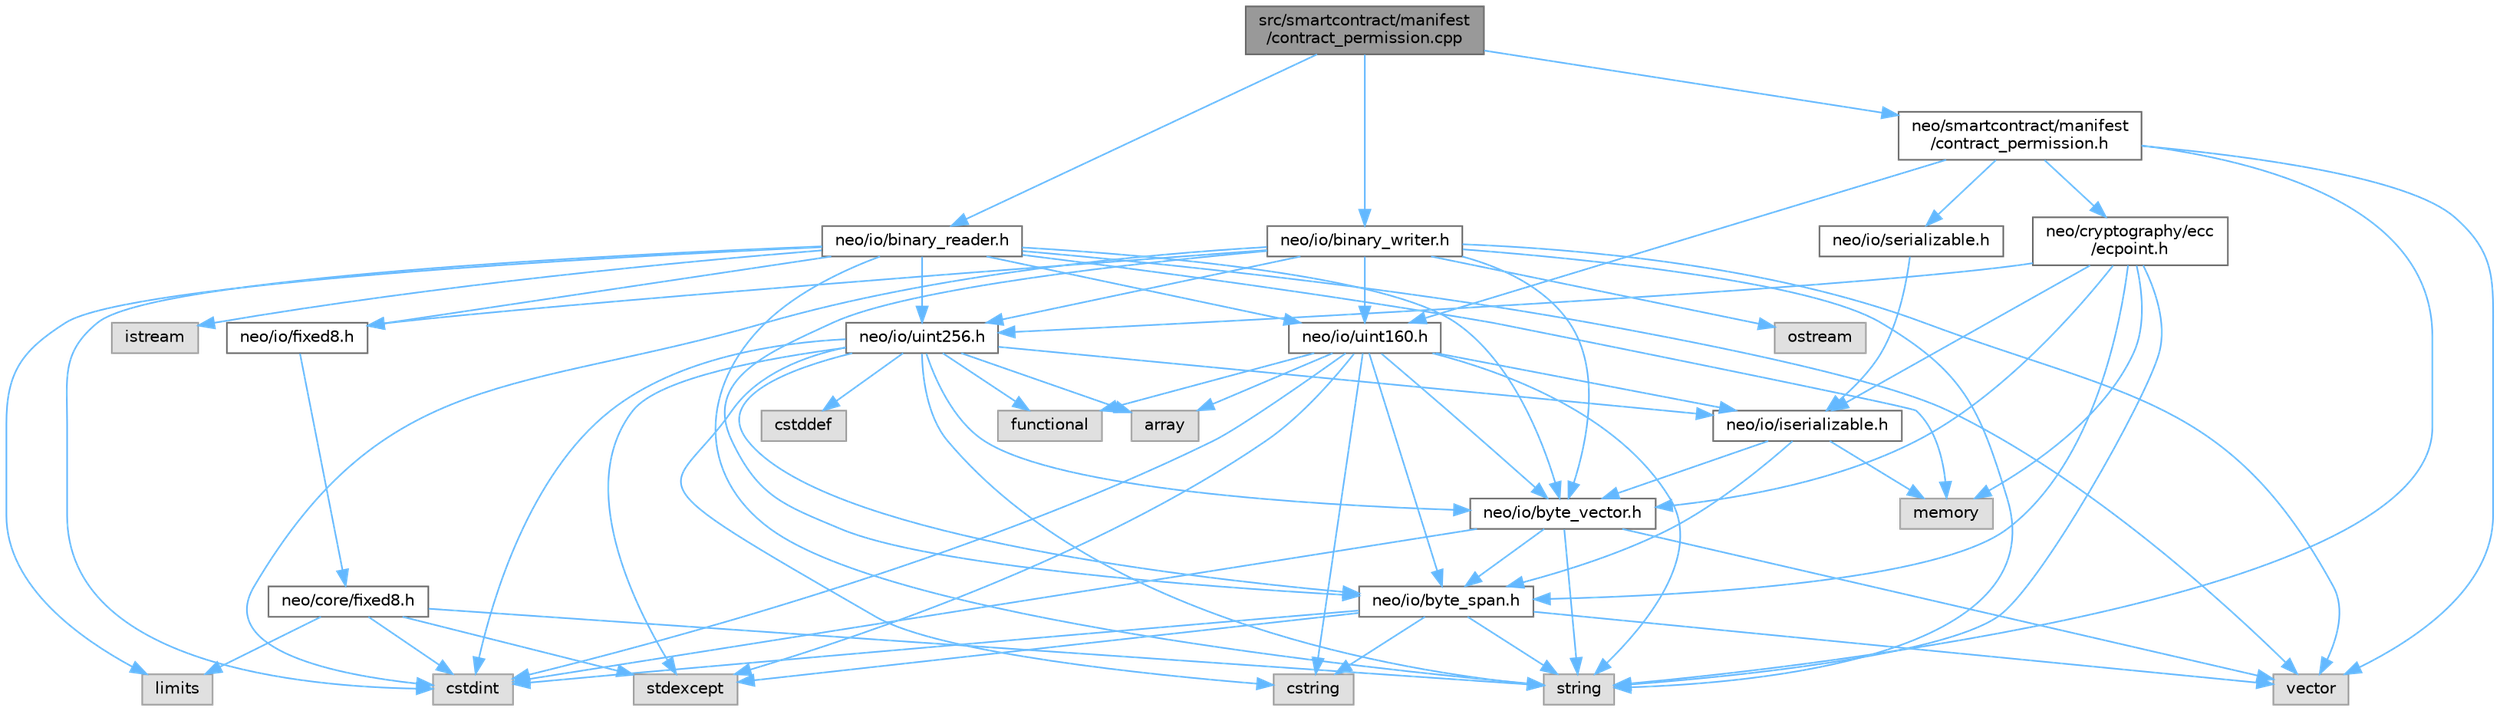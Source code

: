 digraph "src/smartcontract/manifest/contract_permission.cpp"
{
 // LATEX_PDF_SIZE
  bgcolor="transparent";
  edge [fontname=Helvetica,fontsize=10,labelfontname=Helvetica,labelfontsize=10];
  node [fontname=Helvetica,fontsize=10,shape=box,height=0.2,width=0.4];
  Node1 [id="Node000001",label="src/smartcontract/manifest\l/contract_permission.cpp",height=0.2,width=0.4,color="gray40", fillcolor="grey60", style="filled", fontcolor="black",tooltip=" "];
  Node1 -> Node2 [id="edge71_Node000001_Node000002",color="steelblue1",style="solid",tooltip=" "];
  Node2 [id="Node000002",label="neo/io/binary_reader.h",height=0.2,width=0.4,color="grey40", fillcolor="white", style="filled",URL="$binary__reader_8h.html",tooltip=" "];
  Node2 -> Node3 [id="edge72_Node000002_Node000003",color="steelblue1",style="solid",tooltip=" "];
  Node3 [id="Node000003",label="neo/io/byte_vector.h",height=0.2,width=0.4,color="grey40", fillcolor="white", style="filled",URL="$io_2byte__vector_8h.html",tooltip=" "];
  Node3 -> Node4 [id="edge73_Node000003_Node000004",color="steelblue1",style="solid",tooltip=" "];
  Node4 [id="Node000004",label="neo/io/byte_span.h",height=0.2,width=0.4,color="grey40", fillcolor="white", style="filled",URL="$io_2byte__span_8h.html",tooltip=" "];
  Node4 -> Node5 [id="edge74_Node000004_Node000005",color="steelblue1",style="solid",tooltip=" "];
  Node5 [id="Node000005",label="cstdint",height=0.2,width=0.4,color="grey60", fillcolor="#E0E0E0", style="filled",tooltip=" "];
  Node4 -> Node6 [id="edge75_Node000004_Node000006",color="steelblue1",style="solid",tooltip=" "];
  Node6 [id="Node000006",label="cstring",height=0.2,width=0.4,color="grey60", fillcolor="#E0E0E0", style="filled",tooltip=" "];
  Node4 -> Node7 [id="edge76_Node000004_Node000007",color="steelblue1",style="solid",tooltip=" "];
  Node7 [id="Node000007",label="stdexcept",height=0.2,width=0.4,color="grey60", fillcolor="#E0E0E0", style="filled",tooltip=" "];
  Node4 -> Node8 [id="edge77_Node000004_Node000008",color="steelblue1",style="solid",tooltip=" "];
  Node8 [id="Node000008",label="string",height=0.2,width=0.4,color="grey60", fillcolor="#E0E0E0", style="filled",tooltip=" "];
  Node4 -> Node9 [id="edge78_Node000004_Node000009",color="steelblue1",style="solid",tooltip=" "];
  Node9 [id="Node000009",label="vector",height=0.2,width=0.4,color="grey60", fillcolor="#E0E0E0", style="filled",tooltip=" "];
  Node3 -> Node5 [id="edge79_Node000003_Node000005",color="steelblue1",style="solid",tooltip=" "];
  Node3 -> Node8 [id="edge80_Node000003_Node000008",color="steelblue1",style="solid",tooltip=" "];
  Node3 -> Node9 [id="edge81_Node000003_Node000009",color="steelblue1",style="solid",tooltip=" "];
  Node2 -> Node10 [id="edge82_Node000002_Node000010",color="steelblue1",style="solid",tooltip=" "];
  Node10 [id="Node000010",label="neo/io/fixed8.h",height=0.2,width=0.4,color="grey40", fillcolor="white", style="filled",URL="$io_2fixed8_8h.html",tooltip=" "];
  Node10 -> Node11 [id="edge83_Node000010_Node000011",color="steelblue1",style="solid",tooltip=" "];
  Node11 [id="Node000011",label="neo/core/fixed8.h",height=0.2,width=0.4,color="grey40", fillcolor="white", style="filled",URL="$core_2fixed8_8h.html",tooltip=" "];
  Node11 -> Node5 [id="edge84_Node000011_Node000005",color="steelblue1",style="solid",tooltip=" "];
  Node11 -> Node12 [id="edge85_Node000011_Node000012",color="steelblue1",style="solid",tooltip=" "];
  Node12 [id="Node000012",label="limits",height=0.2,width=0.4,color="grey60", fillcolor="#E0E0E0", style="filled",tooltip=" "];
  Node11 -> Node7 [id="edge86_Node000011_Node000007",color="steelblue1",style="solid",tooltip=" "];
  Node11 -> Node8 [id="edge87_Node000011_Node000008",color="steelblue1",style="solid",tooltip=" "];
  Node2 -> Node13 [id="edge88_Node000002_Node000013",color="steelblue1",style="solid",tooltip=" "];
  Node13 [id="Node000013",label="neo/io/uint160.h",height=0.2,width=0.4,color="grey40", fillcolor="white", style="filled",URL="$uint160_8h.html",tooltip=" "];
  Node13 -> Node4 [id="edge89_Node000013_Node000004",color="steelblue1",style="solid",tooltip=" "];
  Node13 -> Node3 [id="edge90_Node000013_Node000003",color="steelblue1",style="solid",tooltip=" "];
  Node13 -> Node14 [id="edge91_Node000013_Node000014",color="steelblue1",style="solid",tooltip=" "];
  Node14 [id="Node000014",label="neo/io/iserializable.h",height=0.2,width=0.4,color="grey40", fillcolor="white", style="filled",URL="$iserializable_8h.html",tooltip=" "];
  Node14 -> Node4 [id="edge92_Node000014_Node000004",color="steelblue1",style="solid",tooltip=" "];
  Node14 -> Node3 [id="edge93_Node000014_Node000003",color="steelblue1",style="solid",tooltip=" "];
  Node14 -> Node15 [id="edge94_Node000014_Node000015",color="steelblue1",style="solid",tooltip=" "];
  Node15 [id="Node000015",label="memory",height=0.2,width=0.4,color="grey60", fillcolor="#E0E0E0", style="filled",tooltip=" "];
  Node13 -> Node16 [id="edge95_Node000013_Node000016",color="steelblue1",style="solid",tooltip=" "];
  Node16 [id="Node000016",label="array",height=0.2,width=0.4,color="grey60", fillcolor="#E0E0E0", style="filled",tooltip=" "];
  Node13 -> Node5 [id="edge96_Node000013_Node000005",color="steelblue1",style="solid",tooltip=" "];
  Node13 -> Node6 [id="edge97_Node000013_Node000006",color="steelblue1",style="solid",tooltip=" "];
  Node13 -> Node17 [id="edge98_Node000013_Node000017",color="steelblue1",style="solid",tooltip=" "];
  Node17 [id="Node000017",label="functional",height=0.2,width=0.4,color="grey60", fillcolor="#E0E0E0", style="filled",tooltip=" "];
  Node13 -> Node7 [id="edge99_Node000013_Node000007",color="steelblue1",style="solid",tooltip=" "];
  Node13 -> Node8 [id="edge100_Node000013_Node000008",color="steelblue1",style="solid",tooltip=" "];
  Node2 -> Node18 [id="edge101_Node000002_Node000018",color="steelblue1",style="solid",tooltip=" "];
  Node18 [id="Node000018",label="neo/io/uint256.h",height=0.2,width=0.4,color="grey40", fillcolor="white", style="filled",URL="$uint256_8h.html",tooltip=" "];
  Node18 -> Node4 [id="edge102_Node000018_Node000004",color="steelblue1",style="solid",tooltip=" "];
  Node18 -> Node3 [id="edge103_Node000018_Node000003",color="steelblue1",style="solid",tooltip=" "];
  Node18 -> Node14 [id="edge104_Node000018_Node000014",color="steelblue1",style="solid",tooltip=" "];
  Node18 -> Node16 [id="edge105_Node000018_Node000016",color="steelblue1",style="solid",tooltip=" "];
  Node18 -> Node19 [id="edge106_Node000018_Node000019",color="steelblue1",style="solid",tooltip=" "];
  Node19 [id="Node000019",label="cstddef",height=0.2,width=0.4,color="grey60", fillcolor="#E0E0E0", style="filled",tooltip=" "];
  Node18 -> Node5 [id="edge107_Node000018_Node000005",color="steelblue1",style="solid",tooltip=" "];
  Node18 -> Node6 [id="edge108_Node000018_Node000006",color="steelblue1",style="solid",tooltip=" "];
  Node18 -> Node17 [id="edge109_Node000018_Node000017",color="steelblue1",style="solid",tooltip=" "];
  Node18 -> Node7 [id="edge110_Node000018_Node000007",color="steelblue1",style="solid",tooltip=" "];
  Node18 -> Node8 [id="edge111_Node000018_Node000008",color="steelblue1",style="solid",tooltip=" "];
  Node2 -> Node5 [id="edge112_Node000002_Node000005",color="steelblue1",style="solid",tooltip=" "];
  Node2 -> Node20 [id="edge113_Node000002_Node000020",color="steelblue1",style="solid",tooltip=" "];
  Node20 [id="Node000020",label="istream",height=0.2,width=0.4,color="grey60", fillcolor="#E0E0E0", style="filled",tooltip=" "];
  Node2 -> Node12 [id="edge114_Node000002_Node000012",color="steelblue1",style="solid",tooltip=" "];
  Node2 -> Node15 [id="edge115_Node000002_Node000015",color="steelblue1",style="solid",tooltip=" "];
  Node2 -> Node8 [id="edge116_Node000002_Node000008",color="steelblue1",style="solid",tooltip=" "];
  Node2 -> Node9 [id="edge117_Node000002_Node000009",color="steelblue1",style="solid",tooltip=" "];
  Node1 -> Node21 [id="edge118_Node000001_Node000021",color="steelblue1",style="solid",tooltip=" "];
  Node21 [id="Node000021",label="neo/io/binary_writer.h",height=0.2,width=0.4,color="grey40", fillcolor="white", style="filled",URL="$binary__writer_8h.html",tooltip=" "];
  Node21 -> Node4 [id="edge119_Node000021_Node000004",color="steelblue1",style="solid",tooltip=" "];
  Node21 -> Node3 [id="edge120_Node000021_Node000003",color="steelblue1",style="solid",tooltip=" "];
  Node21 -> Node10 [id="edge121_Node000021_Node000010",color="steelblue1",style="solid",tooltip=" "];
  Node21 -> Node13 [id="edge122_Node000021_Node000013",color="steelblue1",style="solid",tooltip=" "];
  Node21 -> Node18 [id="edge123_Node000021_Node000018",color="steelblue1",style="solid",tooltip=" "];
  Node21 -> Node5 [id="edge124_Node000021_Node000005",color="steelblue1",style="solid",tooltip=" "];
  Node21 -> Node22 [id="edge125_Node000021_Node000022",color="steelblue1",style="solid",tooltip=" "];
  Node22 [id="Node000022",label="ostream",height=0.2,width=0.4,color="grey60", fillcolor="#E0E0E0", style="filled",tooltip=" "];
  Node21 -> Node8 [id="edge126_Node000021_Node000008",color="steelblue1",style="solid",tooltip=" "];
  Node21 -> Node9 [id="edge127_Node000021_Node000009",color="steelblue1",style="solid",tooltip=" "];
  Node1 -> Node23 [id="edge128_Node000001_Node000023",color="steelblue1",style="solid",tooltip=" "];
  Node23 [id="Node000023",label="neo/smartcontract/manifest\l/contract_permission.h",height=0.2,width=0.4,color="grey40", fillcolor="white", style="filled",URL="$contract__permission_8h.html",tooltip=" "];
  Node23 -> Node24 [id="edge129_Node000023_Node000024",color="steelblue1",style="solid",tooltip=" "];
  Node24 [id="Node000024",label="neo/cryptography/ecc\l/ecpoint.h",height=0.2,width=0.4,color="grey40", fillcolor="white", style="filled",URL="$ecpoint_8h.html",tooltip=" "];
  Node24 -> Node4 [id="edge130_Node000024_Node000004",color="steelblue1",style="solid",tooltip=" "];
  Node24 -> Node3 [id="edge131_Node000024_Node000003",color="steelblue1",style="solid",tooltip=" "];
  Node24 -> Node14 [id="edge132_Node000024_Node000014",color="steelblue1",style="solid",tooltip=" "];
  Node24 -> Node18 [id="edge133_Node000024_Node000018",color="steelblue1",style="solid",tooltip=" "];
  Node24 -> Node15 [id="edge134_Node000024_Node000015",color="steelblue1",style="solid",tooltip=" "];
  Node24 -> Node8 [id="edge135_Node000024_Node000008",color="steelblue1",style="solid",tooltip=" "];
  Node23 -> Node25 [id="edge136_Node000023_Node000025",color="steelblue1",style="solid",tooltip=" "];
  Node25 [id="Node000025",label="neo/io/serializable.h",height=0.2,width=0.4,color="grey40", fillcolor="white", style="filled",URL="$serializable_8h.html",tooltip=" "];
  Node25 -> Node14 [id="edge137_Node000025_Node000014",color="steelblue1",style="solid",tooltip=" "];
  Node23 -> Node13 [id="edge138_Node000023_Node000013",color="steelblue1",style="solid",tooltip=" "];
  Node23 -> Node8 [id="edge139_Node000023_Node000008",color="steelblue1",style="solid",tooltip=" "];
  Node23 -> Node9 [id="edge140_Node000023_Node000009",color="steelblue1",style="solid",tooltip=" "];
}
